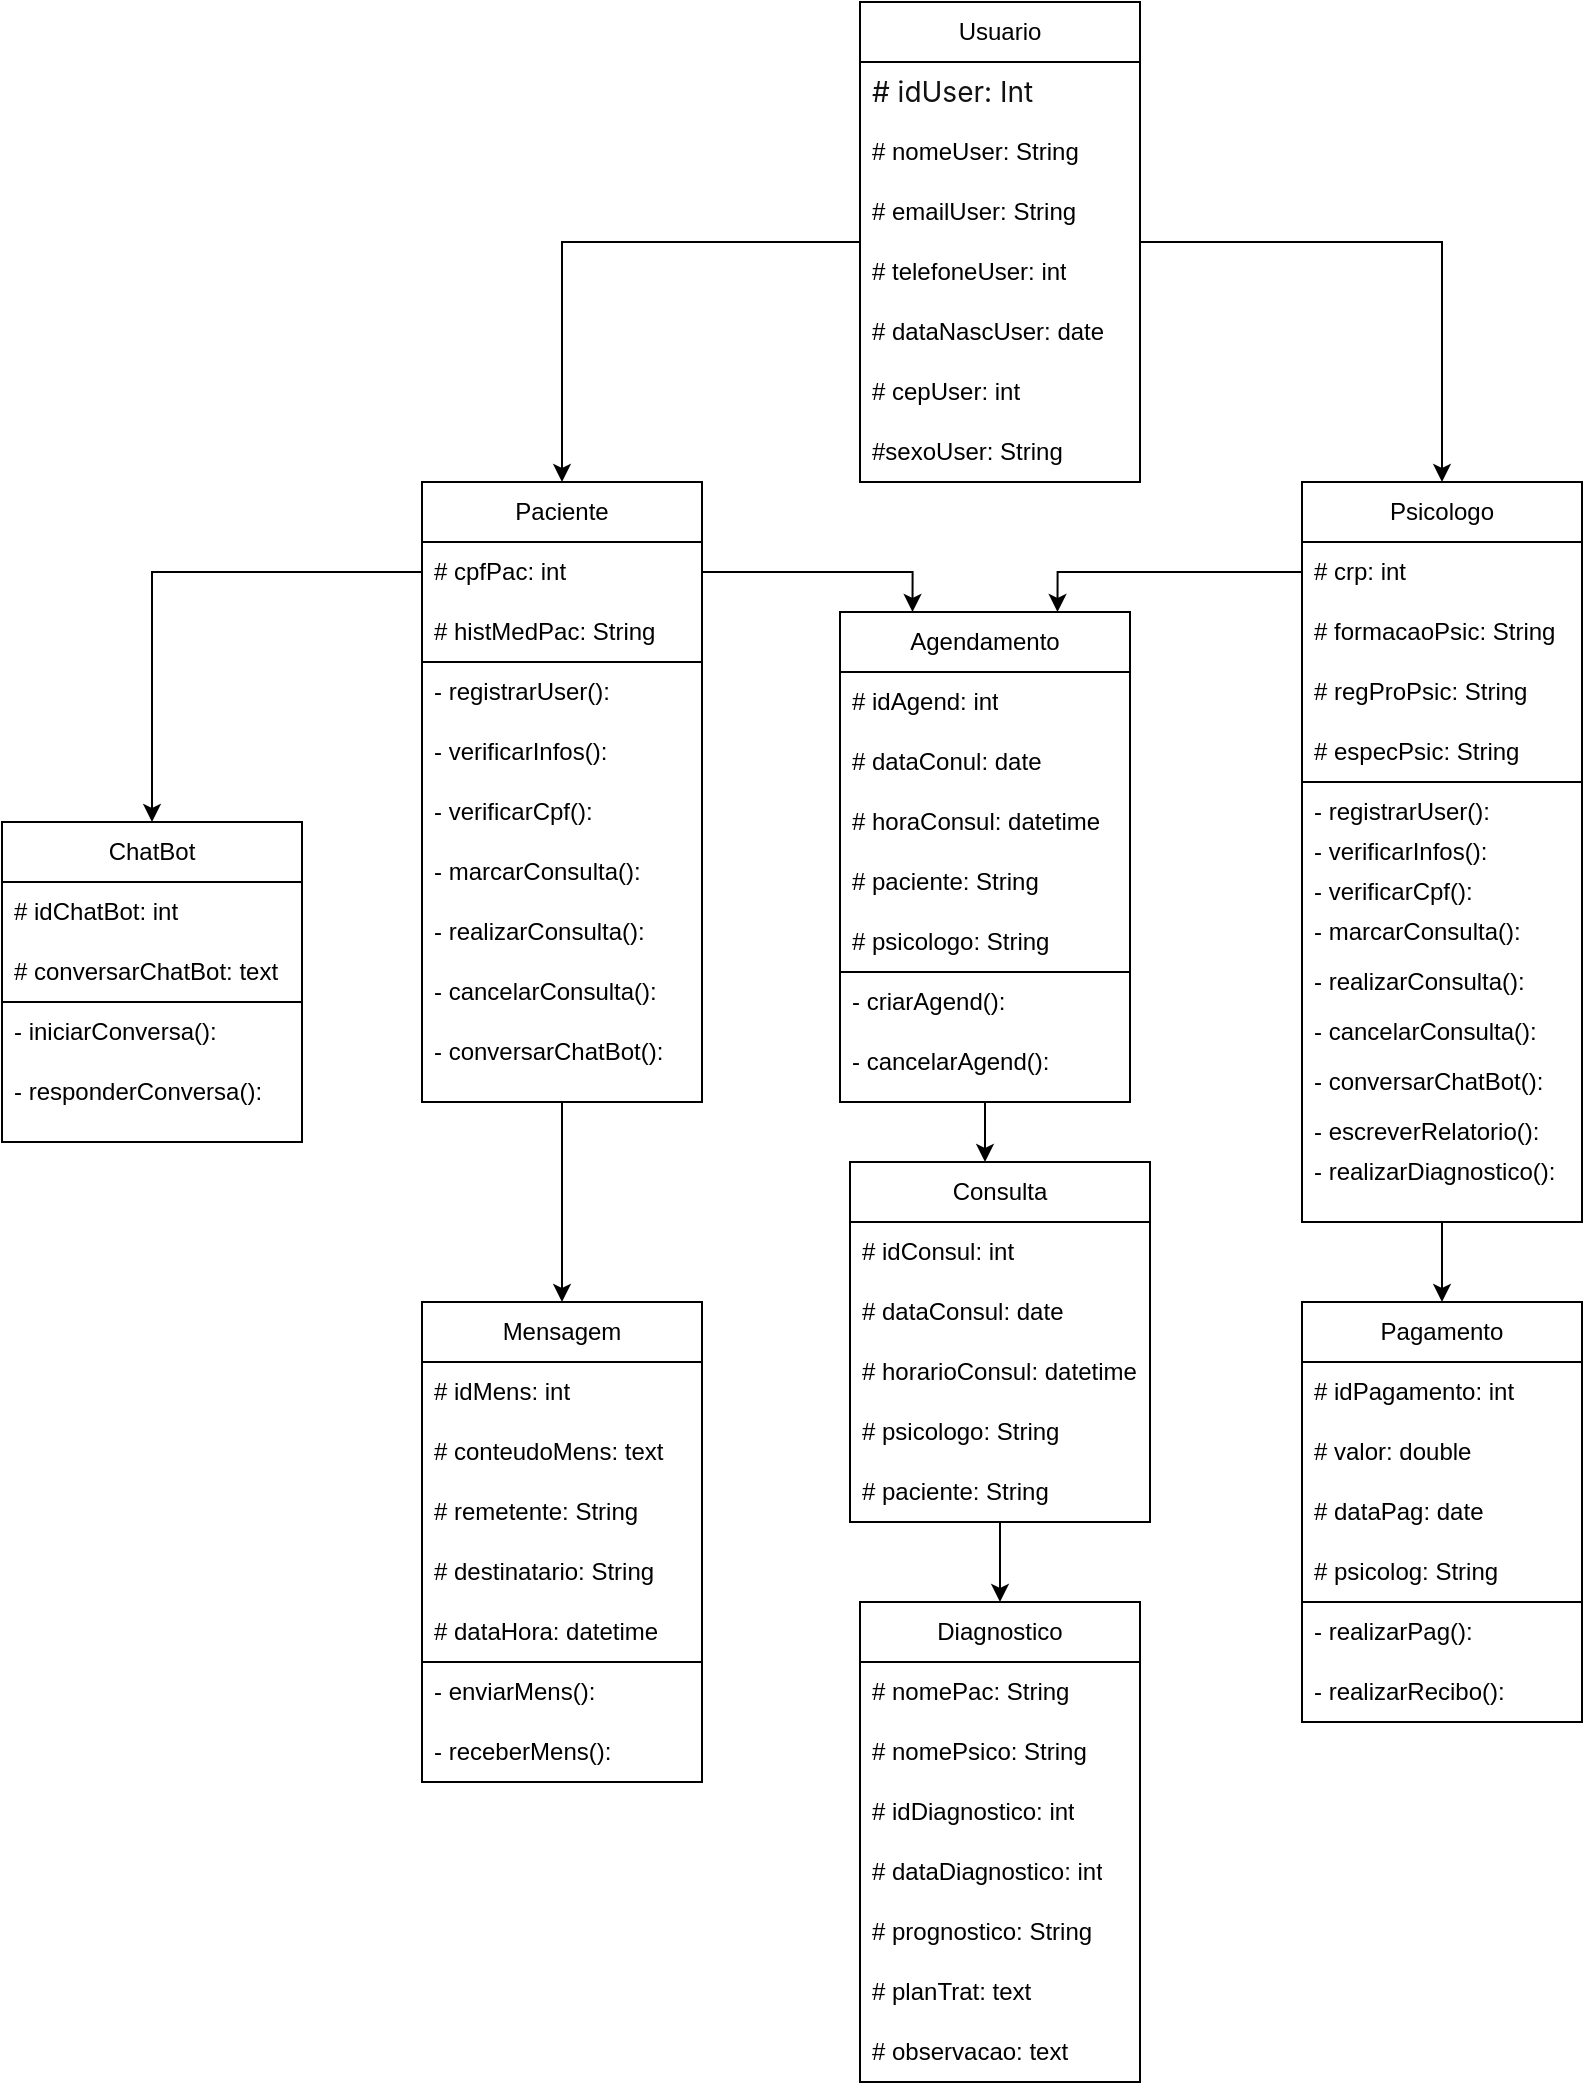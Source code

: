 <mxfile version="24.0.4" type="github">
  <diagram name="Página-1" id="5c7cXVIxc6Zba3c8BK8-">
    <mxGraphModel dx="2466" dy="901" grid="1" gridSize="10" guides="1" tooltips="1" connect="1" arrows="1" fold="1" page="1" pageScale="1" pageWidth="827" pageHeight="1169" math="0" shadow="0">
      <root>
        <mxCell id="0" />
        <mxCell id="1" parent="0" />
        <mxCell id="kuCT0JWgRBGRcobsYB0P-81" style="edgeStyle=orthogonalEdgeStyle;rounded=0;orthogonalLoop=1;jettySize=auto;html=1;" edge="1" parent="1" source="kuCT0JWgRBGRcobsYB0P-1" target="kuCT0JWgRBGRcobsYB0P-21">
          <mxGeometry relative="1" as="geometry">
            <Array as="points">
              <mxPoint x="640" y="190" />
            </Array>
          </mxGeometry>
        </mxCell>
        <mxCell id="kuCT0JWgRBGRcobsYB0P-1" value="Usuario" style="swimlane;fontStyle=0;childLayout=stackLayout;horizontal=1;startSize=30;horizontalStack=0;resizeParent=1;resizeParentMax=0;resizeLast=0;collapsible=1;marginBottom=0;whiteSpace=wrap;html=1;" vertex="1" parent="1">
          <mxGeometry x="349" y="70" width="140" height="240" as="geometry" />
        </mxCell>
        <mxCell id="kuCT0JWgRBGRcobsYB0P-2" value="&lt;div&gt;&lt;font face=&quot;-apple-system, Roboto, SegoeUI, Segoe UI, Helvetica Neue, Helvetica, Microsoft YaHei, Meiryo UI, Meiryo, Arial Unicode MS, sans-serif&quot; color=&quot;#111111&quot;&gt;&lt;span style=&quot;font-size: 14px;&quot;&gt;# idUser: Int&lt;/span&gt;&lt;/font&gt;&lt;/div&gt;" style="text;strokeColor=none;fillColor=none;align=left;verticalAlign=middle;spacingLeft=4;spacingRight=4;overflow=hidden;points=[[0,0.5],[1,0.5]];portConstraint=eastwest;rotatable=0;whiteSpace=wrap;html=1;" vertex="1" parent="kuCT0JWgRBGRcobsYB0P-1">
          <mxGeometry y="30" width="140" height="30" as="geometry" />
        </mxCell>
        <mxCell id="kuCT0JWgRBGRcobsYB0P-3" value="# nomeUser: String" style="text;strokeColor=none;fillColor=none;align=left;verticalAlign=middle;spacingLeft=4;spacingRight=4;overflow=hidden;points=[[0,0.5],[1,0.5]];portConstraint=eastwest;rotatable=0;whiteSpace=wrap;html=1;" vertex="1" parent="kuCT0JWgRBGRcobsYB0P-1">
          <mxGeometry y="60" width="140" height="30" as="geometry" />
        </mxCell>
        <mxCell id="kuCT0JWgRBGRcobsYB0P-4" value="# emailUser: String" style="text;strokeColor=none;fillColor=none;align=left;verticalAlign=middle;spacingLeft=4;spacingRight=4;overflow=hidden;points=[[0,0.5],[1,0.5]];portConstraint=eastwest;rotatable=0;whiteSpace=wrap;html=1;" vertex="1" parent="kuCT0JWgRBGRcobsYB0P-1">
          <mxGeometry y="90" width="140" height="30" as="geometry" />
        </mxCell>
        <mxCell id="kuCT0JWgRBGRcobsYB0P-6" value="# telefoneUser: int" style="text;strokeColor=none;fillColor=none;align=left;verticalAlign=middle;spacingLeft=4;spacingRight=4;overflow=hidden;points=[[0,0.5],[1,0.5]];portConstraint=eastwest;rotatable=0;whiteSpace=wrap;html=1;" vertex="1" parent="kuCT0JWgRBGRcobsYB0P-1">
          <mxGeometry y="120" width="140" height="30" as="geometry" />
        </mxCell>
        <mxCell id="kuCT0JWgRBGRcobsYB0P-5" value="# dataNascUser: date" style="text;strokeColor=none;fillColor=none;align=left;verticalAlign=middle;spacingLeft=4;spacingRight=4;overflow=hidden;points=[[0,0.5],[1,0.5]];portConstraint=eastwest;rotatable=0;whiteSpace=wrap;html=1;" vertex="1" parent="kuCT0JWgRBGRcobsYB0P-1">
          <mxGeometry y="150" width="140" height="30" as="geometry" />
        </mxCell>
        <mxCell id="kuCT0JWgRBGRcobsYB0P-7" value="# cepUser: int" style="text;strokeColor=none;fillColor=none;align=left;verticalAlign=middle;spacingLeft=4;spacingRight=4;overflow=hidden;points=[[0,0.5],[1,0.5]];portConstraint=eastwest;rotatable=0;whiteSpace=wrap;html=1;" vertex="1" parent="kuCT0JWgRBGRcobsYB0P-1">
          <mxGeometry y="180" width="140" height="30" as="geometry" />
        </mxCell>
        <mxCell id="kuCT0JWgRBGRcobsYB0P-8" value="#sexoUser: String" style="text;strokeColor=none;fillColor=none;align=left;verticalAlign=middle;spacingLeft=4;spacingRight=4;overflow=hidden;points=[[0,0.5],[1,0.5]];portConstraint=eastwest;rotatable=0;whiteSpace=wrap;html=1;" vertex="1" parent="kuCT0JWgRBGRcobsYB0P-1">
          <mxGeometry y="210" width="140" height="30" as="geometry" />
        </mxCell>
        <mxCell id="kuCT0JWgRBGRcobsYB0P-94" style="edgeStyle=orthogonalEdgeStyle;rounded=0;orthogonalLoop=1;jettySize=auto;html=1;" edge="1" parent="1" source="kuCT0JWgRBGRcobsYB0P-9" target="kuCT0JWgRBGRcobsYB0P-69">
          <mxGeometry relative="1" as="geometry" />
        </mxCell>
        <mxCell id="kuCT0JWgRBGRcobsYB0P-9" value="Paciente" style="swimlane;fontStyle=0;childLayout=stackLayout;horizontal=1;startSize=30;horizontalStack=0;resizeParent=1;resizeParentMax=0;resizeLast=0;collapsible=1;marginBottom=0;whiteSpace=wrap;html=1;" vertex="1" parent="1">
          <mxGeometry x="130" y="310" width="140" height="90" as="geometry" />
        </mxCell>
        <mxCell id="kuCT0JWgRBGRcobsYB0P-10" value="# cpfPac: int" style="text;strokeColor=none;fillColor=none;align=left;verticalAlign=middle;spacingLeft=4;spacingRight=4;overflow=hidden;points=[[0,0.5],[1,0.5]];portConstraint=eastwest;rotatable=0;whiteSpace=wrap;html=1;" vertex="1" parent="kuCT0JWgRBGRcobsYB0P-9">
          <mxGeometry y="30" width="140" height="30" as="geometry" />
        </mxCell>
        <mxCell id="kuCT0JWgRBGRcobsYB0P-11" value="# histMedPac: String" style="text;strokeColor=none;fillColor=none;align=left;verticalAlign=middle;spacingLeft=4;spacingRight=4;overflow=hidden;points=[[0,0.5],[1,0.5]];portConstraint=eastwest;rotatable=0;whiteSpace=wrap;html=1;" vertex="1" parent="kuCT0JWgRBGRcobsYB0P-9">
          <mxGeometry y="60" width="140" height="30" as="geometry" />
        </mxCell>
        <mxCell id="kuCT0JWgRBGRcobsYB0P-95" style="edgeStyle=orthogonalEdgeStyle;rounded=0;orthogonalLoop=1;jettySize=auto;html=1;" edge="1" parent="1" source="kuCT0JWgRBGRcobsYB0P-13" target="kuCT0JWgRBGRcobsYB0P-36">
          <mxGeometry relative="1" as="geometry" />
        </mxCell>
        <mxCell id="kuCT0JWgRBGRcobsYB0P-13" value="" style="rounded=0;whiteSpace=wrap;html=1;" vertex="1" parent="1">
          <mxGeometry x="130" y="400" width="140" height="220" as="geometry" />
        </mxCell>
        <mxCell id="kuCT0JWgRBGRcobsYB0P-14" value="- registrarUser():" style="text;strokeColor=none;fillColor=none;align=left;verticalAlign=middle;spacingLeft=4;spacingRight=4;overflow=hidden;points=[[0,0.5],[1,0.5]];portConstraint=eastwest;rotatable=0;whiteSpace=wrap;html=1;" vertex="1" parent="1">
          <mxGeometry x="130" y="400" width="140" height="30" as="geometry" />
        </mxCell>
        <mxCell id="kuCT0JWgRBGRcobsYB0P-15" value="- verificarInfos():" style="text;strokeColor=none;fillColor=none;align=left;verticalAlign=middle;spacingLeft=4;spacingRight=4;overflow=hidden;points=[[0,0.5],[1,0.5]];portConstraint=eastwest;rotatable=0;whiteSpace=wrap;html=1;" vertex="1" parent="1">
          <mxGeometry x="130" y="430" width="140" height="30" as="geometry" />
        </mxCell>
        <mxCell id="kuCT0JWgRBGRcobsYB0P-16" value="- verificarCpf():" style="text;strokeColor=none;fillColor=none;align=left;verticalAlign=middle;spacingLeft=4;spacingRight=4;overflow=hidden;points=[[0,0.5],[1,0.5]];portConstraint=eastwest;rotatable=0;whiteSpace=wrap;html=1;" vertex="1" parent="1">
          <mxGeometry x="130" y="460" width="140" height="30" as="geometry" />
        </mxCell>
        <mxCell id="kuCT0JWgRBGRcobsYB0P-17" value="- marcarConsulta():" style="text;strokeColor=none;fillColor=none;align=left;verticalAlign=middle;spacingLeft=4;spacingRight=4;overflow=hidden;points=[[0,0.5],[1,0.5]];portConstraint=eastwest;rotatable=0;whiteSpace=wrap;html=1;" vertex="1" parent="1">
          <mxGeometry x="130" y="490" width="140" height="30" as="geometry" />
        </mxCell>
        <mxCell id="kuCT0JWgRBGRcobsYB0P-18" value="- realizarConsulta():" style="text;strokeColor=none;fillColor=none;align=left;verticalAlign=middle;spacingLeft=4;spacingRight=4;overflow=hidden;points=[[0,0.5],[1,0.5]];portConstraint=eastwest;rotatable=0;whiteSpace=wrap;html=1;" vertex="1" parent="1">
          <mxGeometry x="130" y="520" width="140" height="30" as="geometry" />
        </mxCell>
        <mxCell id="kuCT0JWgRBGRcobsYB0P-19" value="- cancelarConsulta():" style="text;strokeColor=none;fillColor=none;align=left;verticalAlign=middle;spacingLeft=4;spacingRight=4;overflow=hidden;points=[[0,0.5],[1,0.5]];portConstraint=eastwest;rotatable=0;whiteSpace=wrap;html=1;" vertex="1" parent="1">
          <mxGeometry x="130" y="550" width="140" height="30" as="geometry" />
        </mxCell>
        <mxCell id="kuCT0JWgRBGRcobsYB0P-20" value="- conversarChatBot():" style="text;strokeColor=none;fillColor=none;align=left;verticalAlign=middle;spacingLeft=4;spacingRight=4;overflow=hidden;points=[[0,0.5],[1,0.5]];portConstraint=eastwest;rotatable=0;whiteSpace=wrap;html=1;" vertex="1" parent="1">
          <mxGeometry x="130" y="580" width="140" height="30" as="geometry" />
        </mxCell>
        <mxCell id="kuCT0JWgRBGRcobsYB0P-21" value="Psicologo" style="swimlane;fontStyle=0;childLayout=stackLayout;horizontal=1;startSize=30;horizontalStack=0;resizeParent=1;resizeParentMax=0;resizeLast=0;collapsible=1;marginBottom=0;whiteSpace=wrap;html=1;" vertex="1" parent="1">
          <mxGeometry x="570" y="310" width="140" height="150" as="geometry" />
        </mxCell>
        <mxCell id="kuCT0JWgRBGRcobsYB0P-22" value="# crp: int" style="text;strokeColor=none;fillColor=none;align=left;verticalAlign=middle;spacingLeft=4;spacingRight=4;overflow=hidden;points=[[0,0.5],[1,0.5]];portConstraint=eastwest;rotatable=0;whiteSpace=wrap;html=1;" vertex="1" parent="kuCT0JWgRBGRcobsYB0P-21">
          <mxGeometry y="30" width="140" height="30" as="geometry" />
        </mxCell>
        <mxCell id="kuCT0JWgRBGRcobsYB0P-23" value="# formacaoPsic: String" style="text;strokeColor=none;fillColor=none;align=left;verticalAlign=middle;spacingLeft=4;spacingRight=4;overflow=hidden;points=[[0,0.5],[1,0.5]];portConstraint=eastwest;rotatable=0;whiteSpace=wrap;html=1;" vertex="1" parent="kuCT0JWgRBGRcobsYB0P-21">
          <mxGeometry y="60" width="140" height="30" as="geometry" />
        </mxCell>
        <mxCell id="kuCT0JWgRBGRcobsYB0P-24" value="# regProPsic: String" style="text;strokeColor=none;fillColor=none;align=left;verticalAlign=middle;spacingLeft=4;spacingRight=4;overflow=hidden;points=[[0,0.5],[1,0.5]];portConstraint=eastwest;rotatable=0;whiteSpace=wrap;html=1;" vertex="1" parent="kuCT0JWgRBGRcobsYB0P-21">
          <mxGeometry y="90" width="140" height="30" as="geometry" />
        </mxCell>
        <mxCell id="kuCT0JWgRBGRcobsYB0P-25" value="# especPsic: String" style="text;strokeColor=none;fillColor=none;align=left;verticalAlign=middle;spacingLeft=4;spacingRight=4;overflow=hidden;points=[[0,0.5],[1,0.5]];portConstraint=eastwest;rotatable=0;whiteSpace=wrap;html=1;" vertex="1" parent="kuCT0JWgRBGRcobsYB0P-21">
          <mxGeometry y="120" width="140" height="30" as="geometry" />
        </mxCell>
        <mxCell id="kuCT0JWgRBGRcobsYB0P-99" style="edgeStyle=orthogonalEdgeStyle;rounded=0;orthogonalLoop=1;jettySize=auto;html=1;" edge="1" parent="1" source="kuCT0JWgRBGRcobsYB0P-26" target="kuCT0JWgRBGRcobsYB0P-51">
          <mxGeometry relative="1" as="geometry" />
        </mxCell>
        <mxCell id="kuCT0JWgRBGRcobsYB0P-26" value="" style="rounded=0;whiteSpace=wrap;html=1;" vertex="1" parent="1">
          <mxGeometry x="570" y="460" width="140" height="220" as="geometry" />
        </mxCell>
        <mxCell id="kuCT0JWgRBGRcobsYB0P-27" value="- registrarUser():" style="text;strokeColor=none;fillColor=none;align=left;verticalAlign=middle;spacingLeft=4;spacingRight=4;overflow=hidden;points=[[0,0.5],[1,0.5]];portConstraint=eastwest;rotatable=0;whiteSpace=wrap;html=1;" vertex="1" parent="1">
          <mxGeometry x="570" y="460" width="140" height="30" as="geometry" />
        </mxCell>
        <mxCell id="kuCT0JWgRBGRcobsYB0P-28" value="- verificarInfos():" style="text;strokeColor=none;fillColor=none;align=left;verticalAlign=middle;spacingLeft=4;spacingRight=4;overflow=hidden;points=[[0,0.5],[1,0.5]];portConstraint=eastwest;rotatable=0;whiteSpace=wrap;html=1;" vertex="1" parent="1">
          <mxGeometry x="570" y="480" width="140" height="30" as="geometry" />
        </mxCell>
        <mxCell id="kuCT0JWgRBGRcobsYB0P-29" value="- verificarCpf():" style="text;strokeColor=none;fillColor=none;align=left;verticalAlign=middle;spacingLeft=4;spacingRight=4;overflow=hidden;points=[[0,0.5],[1,0.5]];portConstraint=eastwest;rotatable=0;whiteSpace=wrap;html=1;" vertex="1" parent="1">
          <mxGeometry x="570" y="499.5" width="140" height="30" as="geometry" />
        </mxCell>
        <mxCell id="kuCT0JWgRBGRcobsYB0P-30" value="- marcarConsulta():" style="text;strokeColor=none;fillColor=none;align=left;verticalAlign=middle;spacingLeft=4;spacingRight=4;overflow=hidden;points=[[0,0.5],[1,0.5]];portConstraint=eastwest;rotatable=0;whiteSpace=wrap;html=1;" vertex="1" parent="1">
          <mxGeometry x="570" y="520" width="140" height="30" as="geometry" />
        </mxCell>
        <mxCell id="kuCT0JWgRBGRcobsYB0P-31" value="- realizarConsulta():" style="text;strokeColor=none;fillColor=none;align=left;verticalAlign=middle;spacingLeft=4;spacingRight=4;overflow=hidden;points=[[0,0.5],[1,0.5]];portConstraint=eastwest;rotatable=0;whiteSpace=wrap;html=1;" vertex="1" parent="1">
          <mxGeometry x="570" y="545" width="140" height="30" as="geometry" />
        </mxCell>
        <mxCell id="kuCT0JWgRBGRcobsYB0P-32" value="- cancelarConsulta():" style="text;strokeColor=none;fillColor=none;align=left;verticalAlign=middle;spacingLeft=4;spacingRight=4;overflow=hidden;points=[[0,0.5],[1,0.5]];portConstraint=eastwest;rotatable=0;whiteSpace=wrap;html=1;" vertex="1" parent="1">
          <mxGeometry x="570" y="570" width="140" height="30" as="geometry" />
        </mxCell>
        <mxCell id="kuCT0JWgRBGRcobsYB0P-33" value="- conversarChatBot():" style="text;strokeColor=none;fillColor=none;align=left;verticalAlign=middle;spacingLeft=4;spacingRight=4;overflow=hidden;points=[[0,0.5],[1,0.5]];portConstraint=eastwest;rotatable=0;whiteSpace=wrap;html=1;" vertex="1" parent="1">
          <mxGeometry x="570" y="595" width="140" height="30" as="geometry" />
        </mxCell>
        <mxCell id="kuCT0JWgRBGRcobsYB0P-34" value="- escreverRelatorio():" style="text;strokeColor=none;fillColor=none;align=left;verticalAlign=middle;spacingLeft=4;spacingRight=4;overflow=hidden;points=[[0,0.5],[1,0.5]];portConstraint=eastwest;rotatable=0;whiteSpace=wrap;html=1;" vertex="1" parent="1">
          <mxGeometry x="570" y="620" width="140" height="30" as="geometry" />
        </mxCell>
        <mxCell id="kuCT0JWgRBGRcobsYB0P-35" value="- realizarDiagnostico():" style="text;strokeColor=none;fillColor=none;align=left;verticalAlign=middle;spacingLeft=4;spacingRight=4;overflow=hidden;points=[[0,0.5],[1,0.5]];portConstraint=eastwest;rotatable=0;whiteSpace=wrap;html=1;" vertex="1" parent="1">
          <mxGeometry x="570" y="640" width="140" height="30" as="geometry" />
        </mxCell>
        <mxCell id="kuCT0JWgRBGRcobsYB0P-36" value="Mensagem" style="swimlane;fontStyle=0;childLayout=stackLayout;horizontal=1;startSize=30;horizontalStack=0;resizeParent=1;resizeParentMax=0;resizeLast=0;collapsible=1;marginBottom=0;whiteSpace=wrap;html=1;" vertex="1" parent="1">
          <mxGeometry x="130" y="720" width="140" height="180" as="geometry" />
        </mxCell>
        <mxCell id="kuCT0JWgRBGRcobsYB0P-37" value="# idMens&lt;span style=&quot;background-color: initial;&quot;&gt;: int&lt;/span&gt;" style="text;strokeColor=none;fillColor=none;align=left;verticalAlign=middle;spacingLeft=4;spacingRight=4;overflow=hidden;points=[[0,0.5],[1,0.5]];portConstraint=eastwest;rotatable=0;whiteSpace=wrap;html=1;" vertex="1" parent="kuCT0JWgRBGRcobsYB0P-36">
          <mxGeometry y="30" width="140" height="30" as="geometry" />
        </mxCell>
        <mxCell id="kuCT0JWgRBGRcobsYB0P-38" value="# conteudoMens: text" style="text;strokeColor=none;fillColor=none;align=left;verticalAlign=middle;spacingLeft=4;spacingRight=4;overflow=hidden;points=[[0,0.5],[1,0.5]];portConstraint=eastwest;rotatable=0;whiteSpace=wrap;html=1;" vertex="1" parent="kuCT0JWgRBGRcobsYB0P-36">
          <mxGeometry y="60" width="140" height="30" as="geometry" />
        </mxCell>
        <mxCell id="kuCT0JWgRBGRcobsYB0P-39" value="# remetente: String" style="text;strokeColor=none;fillColor=none;align=left;verticalAlign=middle;spacingLeft=4;spacingRight=4;overflow=hidden;points=[[0,0.5],[1,0.5]];portConstraint=eastwest;rotatable=0;whiteSpace=wrap;html=1;" vertex="1" parent="kuCT0JWgRBGRcobsYB0P-36">
          <mxGeometry y="90" width="140" height="30" as="geometry" />
        </mxCell>
        <mxCell id="kuCT0JWgRBGRcobsYB0P-40" value="# destinatario: String" style="text;strokeColor=none;fillColor=none;align=left;verticalAlign=middle;spacingLeft=4;spacingRight=4;overflow=hidden;points=[[0,0.5],[1,0.5]];portConstraint=eastwest;rotatable=0;whiteSpace=wrap;html=1;" vertex="1" parent="kuCT0JWgRBGRcobsYB0P-36">
          <mxGeometry y="120" width="140" height="30" as="geometry" />
        </mxCell>
        <mxCell id="kuCT0JWgRBGRcobsYB0P-41" value="# dataHora: datetime" style="text;strokeColor=none;fillColor=none;align=left;verticalAlign=middle;spacingLeft=4;spacingRight=4;overflow=hidden;points=[[0,0.5],[1,0.5]];portConstraint=eastwest;rotatable=0;whiteSpace=wrap;html=1;" vertex="1" parent="kuCT0JWgRBGRcobsYB0P-36">
          <mxGeometry y="150" width="140" height="30" as="geometry" />
        </mxCell>
        <mxCell id="kuCT0JWgRBGRcobsYB0P-42" value="" style="rounded=0;whiteSpace=wrap;html=1;" vertex="1" parent="1">
          <mxGeometry x="130" y="900" width="140" height="60" as="geometry" />
        </mxCell>
        <mxCell id="kuCT0JWgRBGRcobsYB0P-43" value="- enviarMens():" style="text;strokeColor=none;fillColor=none;align=left;verticalAlign=middle;spacingLeft=4;spacingRight=4;overflow=hidden;points=[[0,0.5],[1,0.5]];portConstraint=eastwest;rotatable=0;whiteSpace=wrap;html=1;" vertex="1" parent="1">
          <mxGeometry x="130" y="900" width="140" height="30" as="geometry" />
        </mxCell>
        <mxCell id="kuCT0JWgRBGRcobsYB0P-44" value="- receberMens():" style="text;strokeColor=none;fillColor=none;align=left;verticalAlign=middle;spacingLeft=4;spacingRight=4;overflow=hidden;points=[[0,0.5],[1,0.5]];portConstraint=eastwest;rotatable=0;whiteSpace=wrap;html=1;" vertex="1" parent="1">
          <mxGeometry x="130" y="930" width="140" height="30" as="geometry" />
        </mxCell>
        <mxCell id="kuCT0JWgRBGRcobsYB0P-98" style="edgeStyle=orthogonalEdgeStyle;rounded=0;orthogonalLoop=1;jettySize=auto;html=1;" edge="1" parent="1" source="kuCT0JWgRBGRcobsYB0P-45" target="kuCT0JWgRBGRcobsYB0P-82">
          <mxGeometry relative="1" as="geometry" />
        </mxCell>
        <mxCell id="kuCT0JWgRBGRcobsYB0P-45" value="Consulta" style="swimlane;fontStyle=0;childLayout=stackLayout;horizontal=1;startSize=30;horizontalStack=0;resizeParent=1;resizeParentMax=0;resizeLast=0;collapsible=1;marginBottom=0;whiteSpace=wrap;html=1;" vertex="1" parent="1">
          <mxGeometry x="344" y="650" width="150" height="180" as="geometry" />
        </mxCell>
        <mxCell id="kuCT0JWgRBGRcobsYB0P-46" value="# idConsul: int" style="text;strokeColor=none;fillColor=none;align=left;verticalAlign=middle;spacingLeft=4;spacingRight=4;overflow=hidden;points=[[0,0.5],[1,0.5]];portConstraint=eastwest;rotatable=0;whiteSpace=wrap;html=1;" vertex="1" parent="kuCT0JWgRBGRcobsYB0P-45">
          <mxGeometry y="30" width="150" height="30" as="geometry" />
        </mxCell>
        <mxCell id="kuCT0JWgRBGRcobsYB0P-47" value="# dataConsul: date" style="text;strokeColor=none;fillColor=none;align=left;verticalAlign=middle;spacingLeft=4;spacingRight=4;overflow=hidden;points=[[0,0.5],[1,0.5]];portConstraint=eastwest;rotatable=0;whiteSpace=wrap;html=1;" vertex="1" parent="kuCT0JWgRBGRcobsYB0P-45">
          <mxGeometry y="60" width="150" height="30" as="geometry" />
        </mxCell>
        <mxCell id="kuCT0JWgRBGRcobsYB0P-48" value="# horarioConsul: datetime" style="text;strokeColor=none;fillColor=none;align=left;verticalAlign=middle;spacingLeft=4;spacingRight=4;overflow=hidden;points=[[0,0.5],[1,0.5]];portConstraint=eastwest;rotatable=0;whiteSpace=wrap;html=1;" vertex="1" parent="kuCT0JWgRBGRcobsYB0P-45">
          <mxGeometry y="90" width="150" height="30" as="geometry" />
        </mxCell>
        <mxCell id="kuCT0JWgRBGRcobsYB0P-49" value="# psicologo: String" style="text;strokeColor=none;fillColor=none;align=left;verticalAlign=middle;spacingLeft=4;spacingRight=4;overflow=hidden;points=[[0,0.5],[1,0.5]];portConstraint=eastwest;rotatable=0;whiteSpace=wrap;html=1;" vertex="1" parent="kuCT0JWgRBGRcobsYB0P-45">
          <mxGeometry y="120" width="150" height="30" as="geometry" />
        </mxCell>
        <mxCell id="kuCT0JWgRBGRcobsYB0P-50" value="# paciente: String" style="text;strokeColor=none;fillColor=none;align=left;verticalAlign=middle;spacingLeft=4;spacingRight=4;overflow=hidden;points=[[0,0.5],[1,0.5]];portConstraint=eastwest;rotatable=0;whiteSpace=wrap;html=1;" vertex="1" parent="kuCT0JWgRBGRcobsYB0P-45">
          <mxGeometry y="150" width="150" height="30" as="geometry" />
        </mxCell>
        <mxCell id="kuCT0JWgRBGRcobsYB0P-51" value="Pagamento" style="swimlane;fontStyle=0;childLayout=stackLayout;horizontal=1;startSize=30;horizontalStack=0;resizeParent=1;resizeParentMax=0;resizeLast=0;collapsible=1;marginBottom=0;whiteSpace=wrap;html=1;" vertex="1" parent="1">
          <mxGeometry x="570" y="720" width="140" height="150" as="geometry" />
        </mxCell>
        <mxCell id="kuCT0JWgRBGRcobsYB0P-52" value="# idPagamento: int" style="text;strokeColor=none;fillColor=none;align=left;verticalAlign=middle;spacingLeft=4;spacingRight=4;overflow=hidden;points=[[0,0.5],[1,0.5]];portConstraint=eastwest;rotatable=0;whiteSpace=wrap;html=1;" vertex="1" parent="kuCT0JWgRBGRcobsYB0P-51">
          <mxGeometry y="30" width="140" height="30" as="geometry" />
        </mxCell>
        <mxCell id="kuCT0JWgRBGRcobsYB0P-53" value="# valor: double" style="text;strokeColor=none;fillColor=none;align=left;verticalAlign=middle;spacingLeft=4;spacingRight=4;overflow=hidden;points=[[0,0.5],[1,0.5]];portConstraint=eastwest;rotatable=0;whiteSpace=wrap;html=1;" vertex="1" parent="kuCT0JWgRBGRcobsYB0P-51">
          <mxGeometry y="60" width="140" height="30" as="geometry" />
        </mxCell>
        <mxCell id="kuCT0JWgRBGRcobsYB0P-54" value="# dataPag: date" style="text;strokeColor=none;fillColor=none;align=left;verticalAlign=middle;spacingLeft=4;spacingRight=4;overflow=hidden;points=[[0,0.5],[1,0.5]];portConstraint=eastwest;rotatable=0;whiteSpace=wrap;html=1;" vertex="1" parent="kuCT0JWgRBGRcobsYB0P-51">
          <mxGeometry y="90" width="140" height="30" as="geometry" />
        </mxCell>
        <mxCell id="kuCT0JWgRBGRcobsYB0P-55" value="# psicolog: String" style="text;strokeColor=none;fillColor=none;align=left;verticalAlign=middle;spacingLeft=4;spacingRight=4;overflow=hidden;points=[[0,0.5],[1,0.5]];portConstraint=eastwest;rotatable=0;whiteSpace=wrap;html=1;" vertex="1" parent="kuCT0JWgRBGRcobsYB0P-51">
          <mxGeometry y="120" width="140" height="30" as="geometry" />
        </mxCell>
        <mxCell id="kuCT0JWgRBGRcobsYB0P-57" value="" style="rounded=0;whiteSpace=wrap;html=1;" vertex="1" parent="1">
          <mxGeometry x="570" y="870" width="140" height="60" as="geometry" />
        </mxCell>
        <mxCell id="kuCT0JWgRBGRcobsYB0P-58" value="- realizarPag():" style="text;strokeColor=none;fillColor=none;align=left;verticalAlign=middle;spacingLeft=4;spacingRight=4;overflow=hidden;points=[[0,0.5],[1,0.5]];portConstraint=eastwest;rotatable=0;whiteSpace=wrap;html=1;" vertex="1" parent="1">
          <mxGeometry x="570" y="870" width="140" height="30" as="geometry" />
        </mxCell>
        <mxCell id="kuCT0JWgRBGRcobsYB0P-59" value="- realizarRecibo():" style="text;strokeColor=none;fillColor=none;align=left;verticalAlign=middle;spacingLeft=4;spacingRight=4;overflow=hidden;points=[[0,0.5],[1,0.5]];portConstraint=eastwest;rotatable=0;whiteSpace=wrap;html=1;" vertex="1" parent="1">
          <mxGeometry x="570" y="900" width="140" height="30" as="geometry" />
        </mxCell>
        <mxCell id="kuCT0JWgRBGRcobsYB0P-60" value="Agendamento" style="swimlane;fontStyle=0;childLayout=stackLayout;horizontal=1;startSize=30;horizontalStack=0;resizeParent=1;resizeParentMax=0;resizeLast=0;collapsible=1;marginBottom=0;whiteSpace=wrap;html=1;" vertex="1" parent="1">
          <mxGeometry x="339" y="375" width="145" height="180" as="geometry" />
        </mxCell>
        <mxCell id="kuCT0JWgRBGRcobsYB0P-61" value="# idAgend: int" style="text;strokeColor=none;fillColor=none;align=left;verticalAlign=middle;spacingLeft=4;spacingRight=4;overflow=hidden;points=[[0,0.5],[1,0.5]];portConstraint=eastwest;rotatable=0;whiteSpace=wrap;html=1;" vertex="1" parent="kuCT0JWgRBGRcobsYB0P-60">
          <mxGeometry y="30" width="145" height="30" as="geometry" />
        </mxCell>
        <mxCell id="kuCT0JWgRBGRcobsYB0P-62" value="# dataConul: date" style="text;strokeColor=none;fillColor=none;align=left;verticalAlign=middle;spacingLeft=4;spacingRight=4;overflow=hidden;points=[[0,0.5],[1,0.5]];portConstraint=eastwest;rotatable=0;whiteSpace=wrap;html=1;" vertex="1" parent="kuCT0JWgRBGRcobsYB0P-60">
          <mxGeometry y="60" width="145" height="30" as="geometry" />
        </mxCell>
        <mxCell id="kuCT0JWgRBGRcobsYB0P-63" value="# horaConsul: datetime" style="text;strokeColor=none;fillColor=none;align=left;verticalAlign=middle;spacingLeft=4;spacingRight=4;overflow=hidden;points=[[0,0.5],[1,0.5]];portConstraint=eastwest;rotatable=0;whiteSpace=wrap;html=1;" vertex="1" parent="kuCT0JWgRBGRcobsYB0P-60">
          <mxGeometry y="90" width="145" height="30" as="geometry" />
        </mxCell>
        <mxCell id="kuCT0JWgRBGRcobsYB0P-64" value="# paciente: String" style="text;strokeColor=none;fillColor=none;align=left;verticalAlign=middle;spacingLeft=4;spacingRight=4;overflow=hidden;points=[[0,0.5],[1,0.5]];portConstraint=eastwest;rotatable=0;whiteSpace=wrap;html=1;" vertex="1" parent="kuCT0JWgRBGRcobsYB0P-60">
          <mxGeometry y="120" width="145" height="30" as="geometry" />
        </mxCell>
        <mxCell id="kuCT0JWgRBGRcobsYB0P-65" value="# psicologo: String" style="text;strokeColor=none;fillColor=none;align=left;verticalAlign=middle;spacingLeft=4;spacingRight=4;overflow=hidden;points=[[0,0.5],[1,0.5]];portConstraint=eastwest;rotatable=0;whiteSpace=wrap;html=1;" vertex="1" parent="kuCT0JWgRBGRcobsYB0P-60">
          <mxGeometry y="150" width="145" height="30" as="geometry" />
        </mxCell>
        <mxCell id="kuCT0JWgRBGRcobsYB0P-66" value="" style="rounded=0;whiteSpace=wrap;html=1;" vertex="1" parent="1">
          <mxGeometry x="339" y="555" width="145" height="65" as="geometry" />
        </mxCell>
        <mxCell id="kuCT0JWgRBGRcobsYB0P-67" value="- criarAgend():&amp;nbsp;" style="text;strokeColor=none;fillColor=none;align=left;verticalAlign=middle;spacingLeft=4;spacingRight=4;overflow=hidden;points=[[0,0.5],[1,0.5]];portConstraint=eastwest;rotatable=0;whiteSpace=wrap;html=1;" vertex="1" parent="1">
          <mxGeometry x="339" y="555" width="145" height="30" as="geometry" />
        </mxCell>
        <mxCell id="kuCT0JWgRBGRcobsYB0P-68" value="- cancelarAgend():" style="text;strokeColor=none;fillColor=none;align=left;verticalAlign=middle;spacingLeft=4;spacingRight=4;overflow=hidden;points=[[0,0.5],[1,0.5]];portConstraint=eastwest;rotatable=0;whiteSpace=wrap;html=1;" vertex="1" parent="1">
          <mxGeometry x="339" y="585" width="145" height="30" as="geometry" />
        </mxCell>
        <mxCell id="kuCT0JWgRBGRcobsYB0P-69" value="ChatBot" style="swimlane;fontStyle=0;childLayout=stackLayout;horizontal=1;startSize=30;horizontalStack=0;resizeParent=1;resizeParentMax=0;resizeLast=0;collapsible=1;marginBottom=0;whiteSpace=wrap;html=1;" vertex="1" parent="1">
          <mxGeometry x="-80" y="480" width="150" height="90" as="geometry" />
        </mxCell>
        <mxCell id="kuCT0JWgRBGRcobsYB0P-70" value="# idChatBot: int" style="text;strokeColor=none;fillColor=none;align=left;verticalAlign=middle;spacingLeft=4;spacingRight=4;overflow=hidden;points=[[0,0.5],[1,0.5]];portConstraint=eastwest;rotatable=0;whiteSpace=wrap;html=1;" vertex="1" parent="kuCT0JWgRBGRcobsYB0P-69">
          <mxGeometry y="30" width="150" height="30" as="geometry" />
        </mxCell>
        <mxCell id="kuCT0JWgRBGRcobsYB0P-71" value="# conversarChatBot: text" style="text;strokeColor=none;fillColor=none;align=left;verticalAlign=middle;spacingLeft=4;spacingRight=4;overflow=hidden;points=[[0,0.5],[1,0.5]];portConstraint=eastwest;rotatable=0;whiteSpace=wrap;html=1;" vertex="1" parent="kuCT0JWgRBGRcobsYB0P-69">
          <mxGeometry y="60" width="150" height="30" as="geometry" />
        </mxCell>
        <mxCell id="kuCT0JWgRBGRcobsYB0P-73" value="" style="rounded=0;whiteSpace=wrap;html=1;" vertex="1" parent="1">
          <mxGeometry x="-80" y="570" width="150" height="70" as="geometry" />
        </mxCell>
        <mxCell id="kuCT0JWgRBGRcobsYB0P-74" value="- iniciarConversa():" style="text;strokeColor=none;fillColor=none;align=left;verticalAlign=middle;spacingLeft=4;spacingRight=4;overflow=hidden;points=[[0,0.5],[1,0.5]];portConstraint=eastwest;rotatable=0;whiteSpace=wrap;html=1;" vertex="1" parent="1">
          <mxGeometry x="-80" y="570" width="150" height="30" as="geometry" />
        </mxCell>
        <mxCell id="kuCT0JWgRBGRcobsYB0P-75" value="- responderConversa():" style="text;strokeColor=none;fillColor=none;align=left;verticalAlign=middle;spacingLeft=4;spacingRight=4;overflow=hidden;points=[[0,0.5],[1,0.5]];portConstraint=eastwest;rotatable=0;whiteSpace=wrap;html=1;" vertex="1" parent="1">
          <mxGeometry x="-80" y="600" width="150" height="30" as="geometry" />
        </mxCell>
        <mxCell id="kuCT0JWgRBGRcobsYB0P-77" style="edgeStyle=orthogonalEdgeStyle;rounded=0;orthogonalLoop=1;jettySize=auto;html=1;entryX=0.25;entryY=0;entryDx=0;entryDy=0;" edge="1" parent="1" source="kuCT0JWgRBGRcobsYB0P-10" target="kuCT0JWgRBGRcobsYB0P-60">
          <mxGeometry relative="1" as="geometry" />
        </mxCell>
        <mxCell id="kuCT0JWgRBGRcobsYB0P-79" style="edgeStyle=orthogonalEdgeStyle;rounded=0;orthogonalLoop=1;jettySize=auto;html=1;" edge="1" parent="1" source="kuCT0JWgRBGRcobsYB0P-1" target="kuCT0JWgRBGRcobsYB0P-9">
          <mxGeometry relative="1" as="geometry">
            <Array as="points">
              <mxPoint x="200" y="190" />
            </Array>
          </mxGeometry>
        </mxCell>
        <mxCell id="kuCT0JWgRBGRcobsYB0P-78" style="edgeStyle=orthogonalEdgeStyle;rounded=0;orthogonalLoop=1;jettySize=auto;html=1;entryX=0.75;entryY=0;entryDx=0;entryDy=0;" edge="1" parent="1" source="kuCT0JWgRBGRcobsYB0P-22" target="kuCT0JWgRBGRcobsYB0P-60">
          <mxGeometry relative="1" as="geometry">
            <mxPoint x="450" y="560" as="targetPoint" />
          </mxGeometry>
        </mxCell>
        <mxCell id="kuCT0JWgRBGRcobsYB0P-82" value="Diagnostico" style="swimlane;fontStyle=0;childLayout=stackLayout;horizontal=1;startSize=30;horizontalStack=0;resizeParent=1;resizeParentMax=0;resizeLast=0;collapsible=1;marginBottom=0;whiteSpace=wrap;html=1;" vertex="1" parent="1">
          <mxGeometry x="349" y="870" width="140" height="240" as="geometry" />
        </mxCell>
        <mxCell id="kuCT0JWgRBGRcobsYB0P-83" value="# nomePac: String" style="text;strokeColor=none;fillColor=none;align=left;verticalAlign=middle;spacingLeft=4;spacingRight=4;overflow=hidden;points=[[0,0.5],[1,0.5]];portConstraint=eastwest;rotatable=0;whiteSpace=wrap;html=1;" vertex="1" parent="kuCT0JWgRBGRcobsYB0P-82">
          <mxGeometry y="30" width="140" height="30" as="geometry" />
        </mxCell>
        <mxCell id="kuCT0JWgRBGRcobsYB0P-84" value="# nomePsico: String" style="text;strokeColor=none;fillColor=none;align=left;verticalAlign=middle;spacingLeft=4;spacingRight=4;overflow=hidden;points=[[0,0.5],[1,0.5]];portConstraint=eastwest;rotatable=0;whiteSpace=wrap;html=1;" vertex="1" parent="kuCT0JWgRBGRcobsYB0P-82">
          <mxGeometry y="60" width="140" height="30" as="geometry" />
        </mxCell>
        <mxCell id="kuCT0JWgRBGRcobsYB0P-85" value="# idDiagnostico: int" style="text;strokeColor=none;fillColor=none;align=left;verticalAlign=middle;spacingLeft=4;spacingRight=4;overflow=hidden;points=[[0,0.5],[1,0.5]];portConstraint=eastwest;rotatable=0;whiteSpace=wrap;html=1;" vertex="1" parent="kuCT0JWgRBGRcobsYB0P-82">
          <mxGeometry y="90" width="140" height="30" as="geometry" />
        </mxCell>
        <mxCell id="kuCT0JWgRBGRcobsYB0P-90" value="# dataDiagnostico: int" style="text;strokeColor=none;fillColor=none;align=left;verticalAlign=middle;spacingLeft=4;spacingRight=4;overflow=hidden;points=[[0,0.5],[1,0.5]];portConstraint=eastwest;rotatable=0;whiteSpace=wrap;html=1;" vertex="1" parent="kuCT0JWgRBGRcobsYB0P-82">
          <mxGeometry y="120" width="140" height="30" as="geometry" />
        </mxCell>
        <mxCell id="kuCT0JWgRBGRcobsYB0P-91" value="# prognostico: String" style="text;strokeColor=none;fillColor=none;align=left;verticalAlign=middle;spacingLeft=4;spacingRight=4;overflow=hidden;points=[[0,0.5],[1,0.5]];portConstraint=eastwest;rotatable=0;whiteSpace=wrap;html=1;" vertex="1" parent="kuCT0JWgRBGRcobsYB0P-82">
          <mxGeometry y="150" width="140" height="30" as="geometry" />
        </mxCell>
        <mxCell id="kuCT0JWgRBGRcobsYB0P-92" value="# planTrat: text" style="text;strokeColor=none;fillColor=none;align=left;verticalAlign=middle;spacingLeft=4;spacingRight=4;overflow=hidden;points=[[0,0.5],[1,0.5]];portConstraint=eastwest;rotatable=0;whiteSpace=wrap;html=1;" vertex="1" parent="kuCT0JWgRBGRcobsYB0P-82">
          <mxGeometry y="180" width="140" height="30" as="geometry" />
        </mxCell>
        <mxCell id="kuCT0JWgRBGRcobsYB0P-93" value="# observacao: text" style="text;strokeColor=none;fillColor=none;align=left;verticalAlign=middle;spacingLeft=4;spacingRight=4;overflow=hidden;points=[[0,0.5],[1,0.5]];portConstraint=eastwest;rotatable=0;whiteSpace=wrap;html=1;" vertex="1" parent="kuCT0JWgRBGRcobsYB0P-82">
          <mxGeometry y="210" width="140" height="30" as="geometry" />
        </mxCell>
        <mxCell id="kuCT0JWgRBGRcobsYB0P-97" style="edgeStyle=orthogonalEdgeStyle;rounded=0;orthogonalLoop=1;jettySize=auto;html=1;" edge="1" parent="1" source="kuCT0JWgRBGRcobsYB0P-66" target="kuCT0JWgRBGRcobsYB0P-45">
          <mxGeometry relative="1" as="geometry">
            <Array as="points">
              <mxPoint x="414" y="760" />
              <mxPoint x="414" y="760" />
            </Array>
          </mxGeometry>
        </mxCell>
      </root>
    </mxGraphModel>
  </diagram>
</mxfile>
